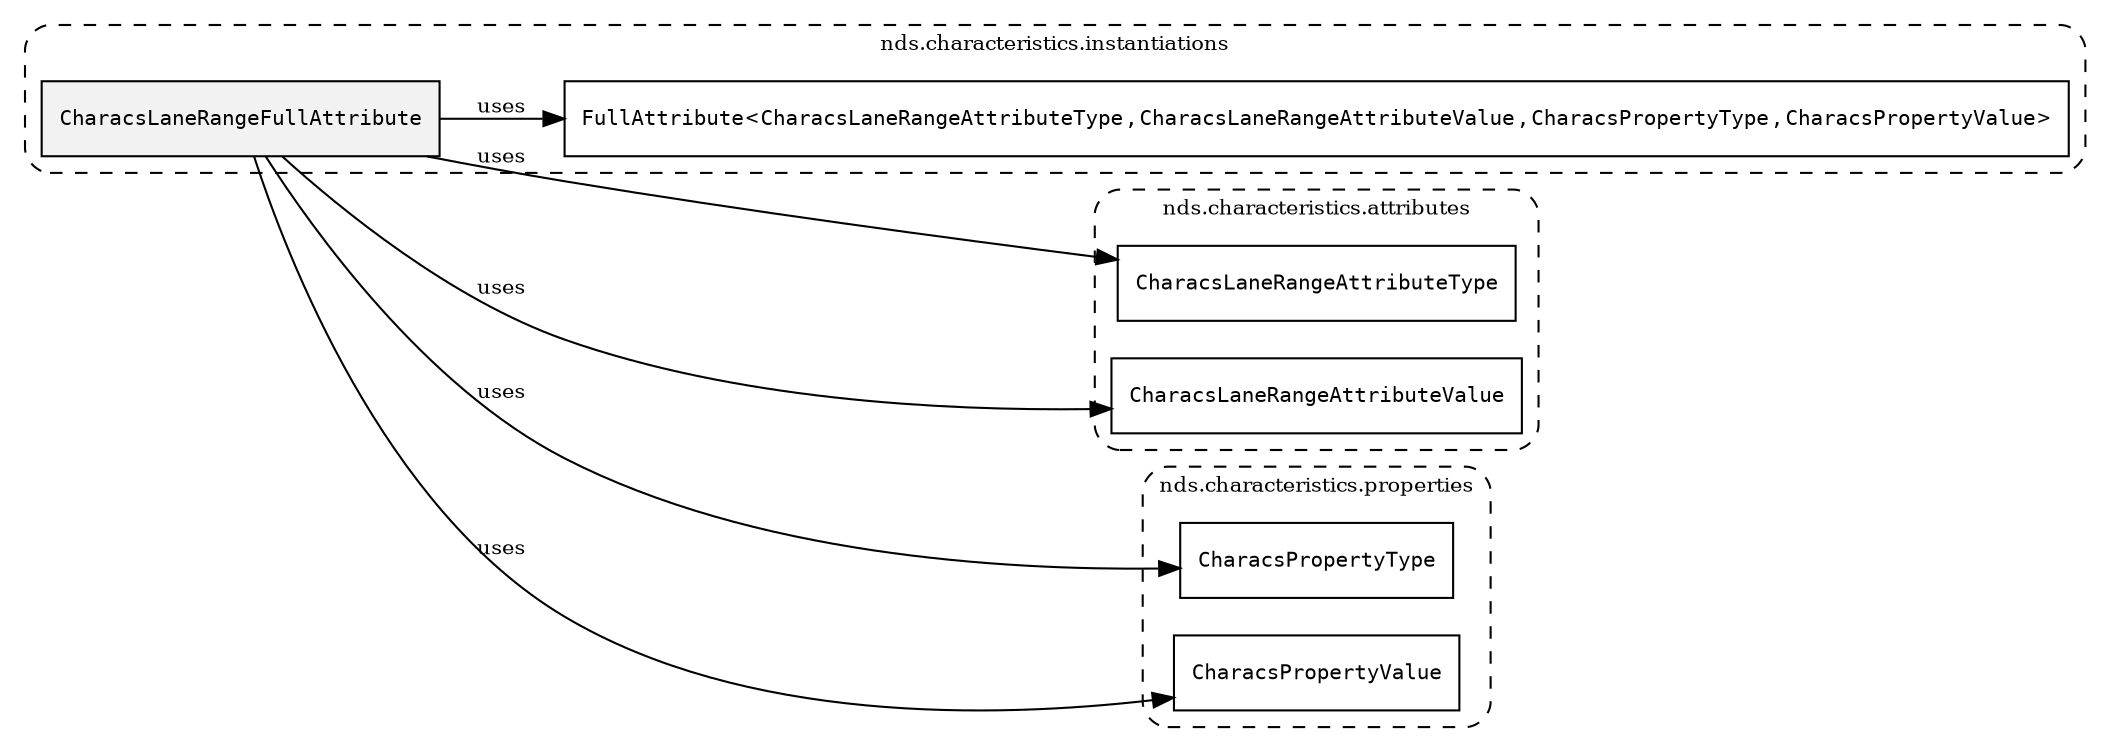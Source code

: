 /**
 * This dot file creates symbol collaboration diagram for CharacsLaneRangeFullAttribute.
 */
digraph ZSERIO
{
    node [shape=box, fontsize=10];
    rankdir="LR";
    fontsize=10;
    tooltip="CharacsLaneRangeFullAttribute collaboration diagram";

    subgraph "cluster_nds.characteristics.instantiations"
    {
        style="dashed, rounded";
        label="nds.characteristics.instantiations";
        tooltip="Package nds.characteristics.instantiations";
        href="../../../content/packages/nds.characteristics.instantiations.html#Package-nds-characteristics-instantiations";
        target="_parent";

        "CharacsLaneRangeFullAttribute" [style="filled", fillcolor="#0000000D", target="_parent", label=<<font face="monospace"><table align="center" border="0" cellspacing="0" cellpadding="0"><tr><td href="../../../content/packages/nds.characteristics.instantiations.html#InstantiateType-CharacsLaneRangeFullAttribute" title="InstantiateType defined in nds.characteristics.instantiations">CharacsLaneRangeFullAttribute</td></tr></table></font>>];
        "FullAttribute&lt;CharacsLaneRangeAttributeType,CharacsLaneRangeAttributeValue,CharacsPropertyType,CharacsPropertyValue&gt;" [target="_parent", label=<<font face="monospace"><table align="center" border="0" cellspacing="0" cellpadding="0"><tr><td href="../../../content/packages/nds.core.attributemap.html#Structure-FullAttribute" title="Structure defined in nds.core.attributemap">FullAttribute</td><td>&lt;</td><td><table align="center" border="0" cellspacing="0" cellpadding="0"><tr><td href="../../../content/packages/nds.characteristics.attributes.html#Enum-CharacsLaneRangeAttributeType" title="Enum defined in nds.characteristics.attributes">CharacsLaneRangeAttributeType</td></tr></table></td><td>,</td><td><table align="center" border="0" cellspacing="0" cellpadding="0"><tr><td href="../../../content/packages/nds.characteristics.attributes.html#Choice-CharacsLaneRangeAttributeValue" title="Choice defined in nds.characteristics.attributes">CharacsLaneRangeAttributeValue</td></tr></table></td><td>,</td><td><table align="center" border="0" cellspacing="0" cellpadding="0"><tr><td href="../../../content/packages/nds.characteristics.properties.html#Structure-CharacsPropertyType" title="Structure defined in nds.characteristics.properties">CharacsPropertyType</td></tr></table></td><td>,</td><td><table align="center" border="0" cellspacing="0" cellpadding="0"><tr><td href="../../../content/packages/nds.characteristics.properties.html#Structure-CharacsPropertyValue" title="Structure defined in nds.characteristics.properties">CharacsPropertyValue</td></tr></table></td><td>&gt;</td></tr></table></font>>];
    }

    subgraph "cluster_nds.characteristics.attributes"
    {
        style="dashed, rounded";
        label="nds.characteristics.attributes";
        tooltip="Package nds.characteristics.attributes";
        href="../../../content/packages/nds.characteristics.attributes.html#Package-nds-characteristics-attributes";
        target="_parent";

        "CharacsLaneRangeAttributeType" [target="_parent", label=<<font face="monospace"><table align="center" border="0" cellspacing="0" cellpadding="0"><tr><td href="../../../content/packages/nds.characteristics.attributes.html#Enum-CharacsLaneRangeAttributeType" title="Enum defined in nds.characteristics.attributes">CharacsLaneRangeAttributeType</td></tr></table></font>>];
        "CharacsLaneRangeAttributeValue" [target="_parent", label=<<font face="monospace"><table align="center" border="0" cellspacing="0" cellpadding="0"><tr><td href="../../../content/packages/nds.characteristics.attributes.html#Choice-CharacsLaneRangeAttributeValue" title="Choice defined in nds.characteristics.attributes">CharacsLaneRangeAttributeValue</td></tr></table></font>>];
    }

    subgraph "cluster_nds.characteristics.properties"
    {
        style="dashed, rounded";
        label="nds.characteristics.properties";
        tooltip="Package nds.characteristics.properties";
        href="../../../content/packages/nds.characteristics.properties.html#Package-nds-characteristics-properties";
        target="_parent";

        "CharacsPropertyType" [target="_parent", label=<<font face="monospace"><table align="center" border="0" cellspacing="0" cellpadding="0"><tr><td href="../../../content/packages/nds.characteristics.properties.html#Structure-CharacsPropertyType" title="Structure defined in nds.characteristics.properties">CharacsPropertyType</td></tr></table></font>>];
        "CharacsPropertyValue" [target="_parent", label=<<font face="monospace"><table align="center" border="0" cellspacing="0" cellpadding="0"><tr><td href="../../../content/packages/nds.characteristics.properties.html#Structure-CharacsPropertyValue" title="Structure defined in nds.characteristics.properties">CharacsPropertyValue</td></tr></table></font>>];
    }

    "CharacsLaneRangeFullAttribute" -> "FullAttribute&lt;CharacsLaneRangeAttributeType,CharacsLaneRangeAttributeValue,CharacsPropertyType,CharacsPropertyValue&gt;" [label="uses", fontsize=10];
    "CharacsLaneRangeFullAttribute" -> "CharacsLaneRangeAttributeType" [label="uses", fontsize=10];
    "CharacsLaneRangeFullAttribute" -> "CharacsLaneRangeAttributeValue" [label="uses", fontsize=10];
    "CharacsLaneRangeFullAttribute" -> "CharacsPropertyType" [label="uses", fontsize=10];
    "CharacsLaneRangeFullAttribute" -> "CharacsPropertyValue" [label="uses", fontsize=10];
}
